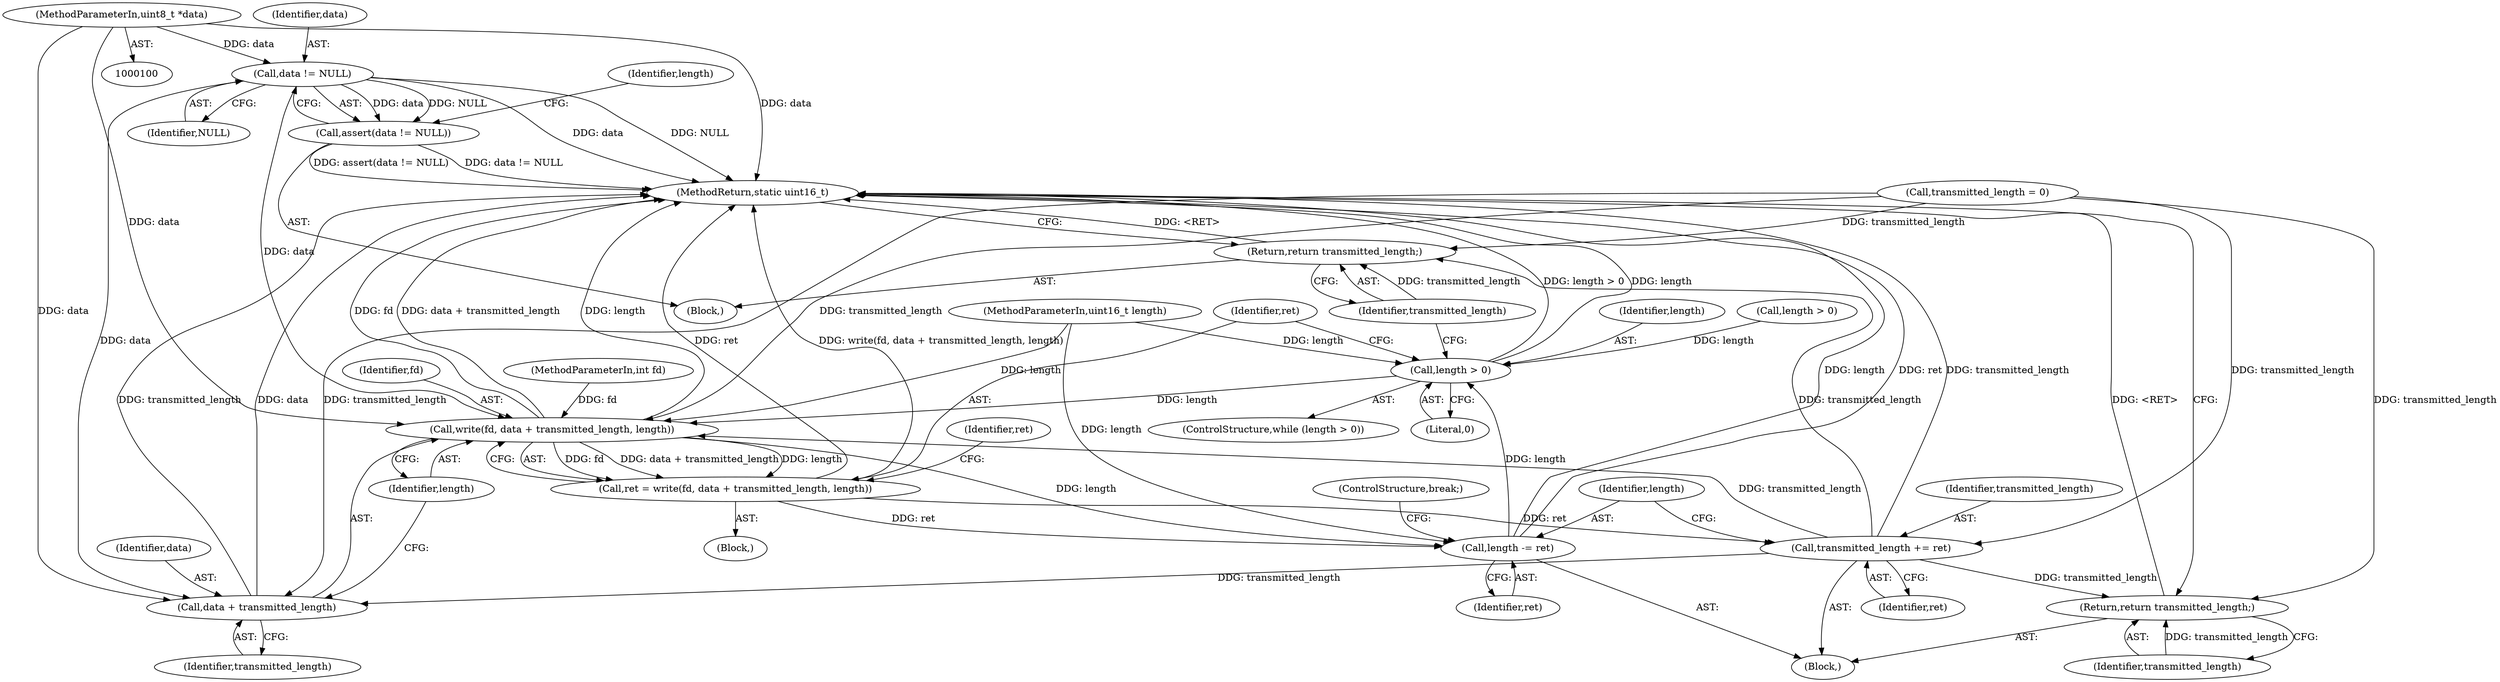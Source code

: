 digraph "1_Android_472271b153c5dc53c28beac55480a8d8434b2d5c_54@pointer" {
"1000106" [label="(Call,data != NULL)"];
"1000102" [label="(MethodParameterIn,uint8_t *data)"];
"1000105" [label="(Call,assert(data != NULL))"];
"1000125" [label="(Call,write(fd, data + transmitted_length, length))"];
"1000123" [label="(Call,ret = write(fd, data + transmitted_length, length))"];
"1000147" [label="(Call,transmitted_length += ret)"];
"1000127" [label="(Call,data + transmitted_length)"];
"1000144" [label="(Return,return transmitted_length;)"];
"1000154" [label="(Return,return transmitted_length;)"];
"1000150" [label="(Call,length -= ret)"];
"1000118" [label="(Call,length > 0)"];
"1000133" [label="(Block,)"];
"1000124" [label="(Identifier,ret)"];
"1000156" [label="(MethodReturn,static uint16_t)"];
"1000114" [label="(Call,transmitted_length = 0)"];
"1000128" [label="(Identifier,data)"];
"1000150" [label="(Call,length -= ret)"];
"1000118" [label="(Call,length > 0)"];
"1000123" [label="(Call,ret = write(fd, data + transmitted_length, length))"];
"1000125" [label="(Call,write(fd, data + transmitted_length, length))"];
"1000155" [label="(Identifier,transmitted_length)"];
"1000152" [label="(Identifier,ret)"];
"1000119" [label="(Identifier,length)"];
"1000120" [label="(Literal,0)"];
"1000105" [label="(Call,assert(data != NULL))"];
"1000110" [label="(Call,length > 0)"];
"1000129" [label="(Identifier,transmitted_length)"];
"1000145" [label="(Identifier,transmitted_length)"];
"1000127" [label="(Call,data + transmitted_length)"];
"1000108" [label="(Identifier,NULL)"];
"1000126" [label="(Identifier,fd)"];
"1000130" [label="(Identifier,length)"];
"1000144" [label="(Return,return transmitted_length;)"];
"1000117" [label="(ControlStructure,while (length > 0))"];
"1000107" [label="(Identifier,data)"];
"1000103" [label="(MethodParameterIn,uint16_t length)"];
"1000106" [label="(Call,data != NULL)"];
"1000121" [label="(Block,)"];
"1000111" [label="(Identifier,length)"];
"1000101" [label="(MethodParameterIn,int fd)"];
"1000148" [label="(Identifier,transmitted_length)"];
"1000102" [label="(MethodParameterIn,uint8_t *data)"];
"1000149" [label="(Identifier,ret)"];
"1000153" [label="(ControlStructure,break;)"];
"1000132" [label="(Identifier,ret)"];
"1000154" [label="(Return,return transmitted_length;)"];
"1000147" [label="(Call,transmitted_length += ret)"];
"1000104" [label="(Block,)"];
"1000151" [label="(Identifier,length)"];
"1000106" -> "1000105"  [label="AST: "];
"1000106" -> "1000108"  [label="CFG: "];
"1000107" -> "1000106"  [label="AST: "];
"1000108" -> "1000106"  [label="AST: "];
"1000105" -> "1000106"  [label="CFG: "];
"1000106" -> "1000156"  [label="DDG: NULL"];
"1000106" -> "1000156"  [label="DDG: data"];
"1000106" -> "1000105"  [label="DDG: data"];
"1000106" -> "1000105"  [label="DDG: NULL"];
"1000102" -> "1000106"  [label="DDG: data"];
"1000106" -> "1000125"  [label="DDG: data"];
"1000106" -> "1000127"  [label="DDG: data"];
"1000102" -> "1000100"  [label="AST: "];
"1000102" -> "1000156"  [label="DDG: data"];
"1000102" -> "1000125"  [label="DDG: data"];
"1000102" -> "1000127"  [label="DDG: data"];
"1000105" -> "1000104"  [label="AST: "];
"1000111" -> "1000105"  [label="CFG: "];
"1000105" -> "1000156"  [label="DDG: assert(data != NULL)"];
"1000105" -> "1000156"  [label="DDG: data != NULL"];
"1000125" -> "1000123"  [label="AST: "];
"1000125" -> "1000130"  [label="CFG: "];
"1000126" -> "1000125"  [label="AST: "];
"1000127" -> "1000125"  [label="AST: "];
"1000130" -> "1000125"  [label="AST: "];
"1000123" -> "1000125"  [label="CFG: "];
"1000125" -> "1000156"  [label="DDG: data + transmitted_length"];
"1000125" -> "1000156"  [label="DDG: length"];
"1000125" -> "1000156"  [label="DDG: fd"];
"1000125" -> "1000123"  [label="DDG: fd"];
"1000125" -> "1000123"  [label="DDG: data + transmitted_length"];
"1000125" -> "1000123"  [label="DDG: length"];
"1000101" -> "1000125"  [label="DDG: fd"];
"1000114" -> "1000125"  [label="DDG: transmitted_length"];
"1000147" -> "1000125"  [label="DDG: transmitted_length"];
"1000118" -> "1000125"  [label="DDG: length"];
"1000103" -> "1000125"  [label="DDG: length"];
"1000125" -> "1000150"  [label="DDG: length"];
"1000123" -> "1000121"  [label="AST: "];
"1000124" -> "1000123"  [label="AST: "];
"1000132" -> "1000123"  [label="CFG: "];
"1000123" -> "1000156"  [label="DDG: write(fd, data + transmitted_length, length)"];
"1000123" -> "1000156"  [label="DDG: ret"];
"1000123" -> "1000147"  [label="DDG: ret"];
"1000123" -> "1000150"  [label="DDG: ret"];
"1000147" -> "1000133"  [label="AST: "];
"1000147" -> "1000149"  [label="CFG: "];
"1000148" -> "1000147"  [label="AST: "];
"1000149" -> "1000147"  [label="AST: "];
"1000151" -> "1000147"  [label="CFG: "];
"1000147" -> "1000156"  [label="DDG: transmitted_length"];
"1000147" -> "1000127"  [label="DDG: transmitted_length"];
"1000147" -> "1000144"  [label="DDG: transmitted_length"];
"1000114" -> "1000147"  [label="DDG: transmitted_length"];
"1000147" -> "1000154"  [label="DDG: transmitted_length"];
"1000127" -> "1000129"  [label="CFG: "];
"1000128" -> "1000127"  [label="AST: "];
"1000129" -> "1000127"  [label="AST: "];
"1000130" -> "1000127"  [label="CFG: "];
"1000127" -> "1000156"  [label="DDG: transmitted_length"];
"1000127" -> "1000156"  [label="DDG: data"];
"1000114" -> "1000127"  [label="DDG: transmitted_length"];
"1000144" -> "1000133"  [label="AST: "];
"1000144" -> "1000145"  [label="CFG: "];
"1000145" -> "1000144"  [label="AST: "];
"1000156" -> "1000144"  [label="CFG: "];
"1000144" -> "1000156"  [label="DDG: <RET>"];
"1000145" -> "1000144"  [label="DDG: transmitted_length"];
"1000114" -> "1000144"  [label="DDG: transmitted_length"];
"1000154" -> "1000104"  [label="AST: "];
"1000154" -> "1000155"  [label="CFG: "];
"1000155" -> "1000154"  [label="AST: "];
"1000156" -> "1000154"  [label="CFG: "];
"1000154" -> "1000156"  [label="DDG: <RET>"];
"1000155" -> "1000154"  [label="DDG: transmitted_length"];
"1000114" -> "1000154"  [label="DDG: transmitted_length"];
"1000150" -> "1000133"  [label="AST: "];
"1000150" -> "1000152"  [label="CFG: "];
"1000151" -> "1000150"  [label="AST: "];
"1000152" -> "1000150"  [label="AST: "];
"1000153" -> "1000150"  [label="CFG: "];
"1000150" -> "1000156"  [label="DDG: length"];
"1000150" -> "1000156"  [label="DDG: ret"];
"1000150" -> "1000118"  [label="DDG: length"];
"1000103" -> "1000150"  [label="DDG: length"];
"1000118" -> "1000117"  [label="AST: "];
"1000118" -> "1000120"  [label="CFG: "];
"1000119" -> "1000118"  [label="AST: "];
"1000120" -> "1000118"  [label="AST: "];
"1000124" -> "1000118"  [label="CFG: "];
"1000155" -> "1000118"  [label="CFG: "];
"1000118" -> "1000156"  [label="DDG: length > 0"];
"1000118" -> "1000156"  [label="DDG: length"];
"1000110" -> "1000118"  [label="DDG: length"];
"1000103" -> "1000118"  [label="DDG: length"];
}
